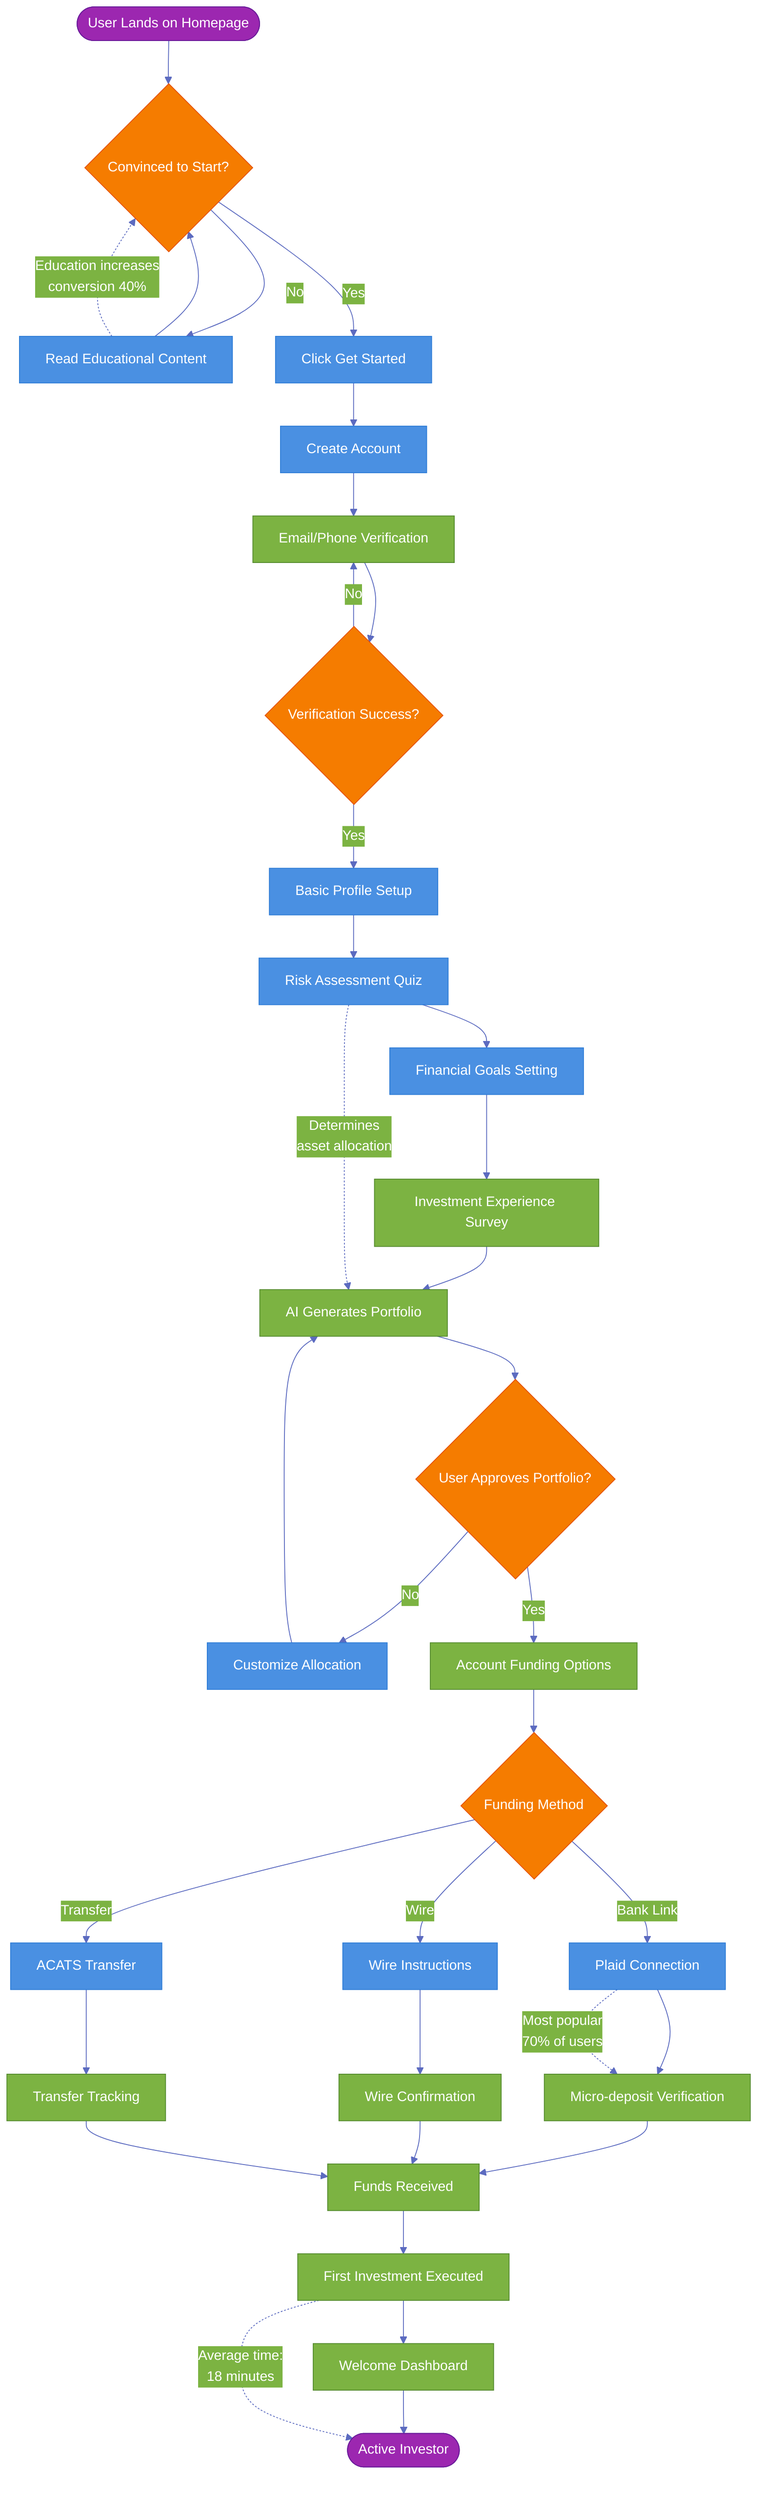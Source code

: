 %%{init: {'theme':'base', 'themeVariables': {'primaryColor':'#4A90E2', 'primaryTextColor':'#fff', 'primaryBorderColor':'#2E7CD6', 'lineColor':'#5C6BC0', 'secondaryColor':'#7CB342', 'tertiaryColor':'#F57C00'}}}%%

flowchart TD
    %% User Onboarding Journey - From Landing to First Investment
    
    Start([User Lands on Homepage]) --> A{Convinced to Start?}
    A -->|No| B[Read Educational Content]
    B --> A
    A -->|Yes| C[Click Get Started]
    
    C --> D[Create Account]
    D --> E[Email/Phone Verification]
    E --> F{Verification Success?}
    F -->|No| E
    F -->|Yes| G[Basic Profile Setup]
    
    G --> H[Risk Assessment Quiz]
    H --> I[Financial Goals Setting]
    I --> J[Investment Experience Survey]
    
    J --> K[AI Generates Portfolio]
    K --> L{User Approves Portfolio?}
    L -->|No| M[Customize Allocation]
    M --> K
    L -->|Yes| N[Account Funding Options]
    
    N --> O{Funding Method}
    O -->|Bank Link| P[Plaid Connection]
    O -->|Wire| Q[Wire Instructions]
    O -->|Transfer| R[ACATS Transfer]
    
    P --> S[Micro-deposit Verification]
    Q --> T[Wire Confirmation]
    R --> U[Transfer Tracking]
    
    S & T & U --> V[Funds Received]
    V --> W[First Investment Executed]
    W --> X[Welcome Dashboard]
    X --> End([Active Investor])
    
    %% Styling
    classDef userAction fill:#4A90E2,stroke:#2E7CD6,color:#fff
    classDef systemProcess fill:#7CB342,stroke:#558B2F,color:#fff
    classDef decision fill:#F57C00,stroke:#E65100,color:#fff
    classDef endpoint fill:#9C27B0,stroke:#6A1B9A,color:#fff
    
    class A,F,L,O decision
    class C,D,G,H,I,M,P,Q,R userAction
    class E,J,K,N,S,T,U,V,W,X systemProcess
    class Start,End endpoint
    
    %% Annotations
    B -.->|Education increases<br/>conversion 40%| A
    H -.->|Determines<br/>asset allocation| K
    P -.->|Most popular<br/>70% of users| S
    W -.->|Average time:<br/>18 minutes| End